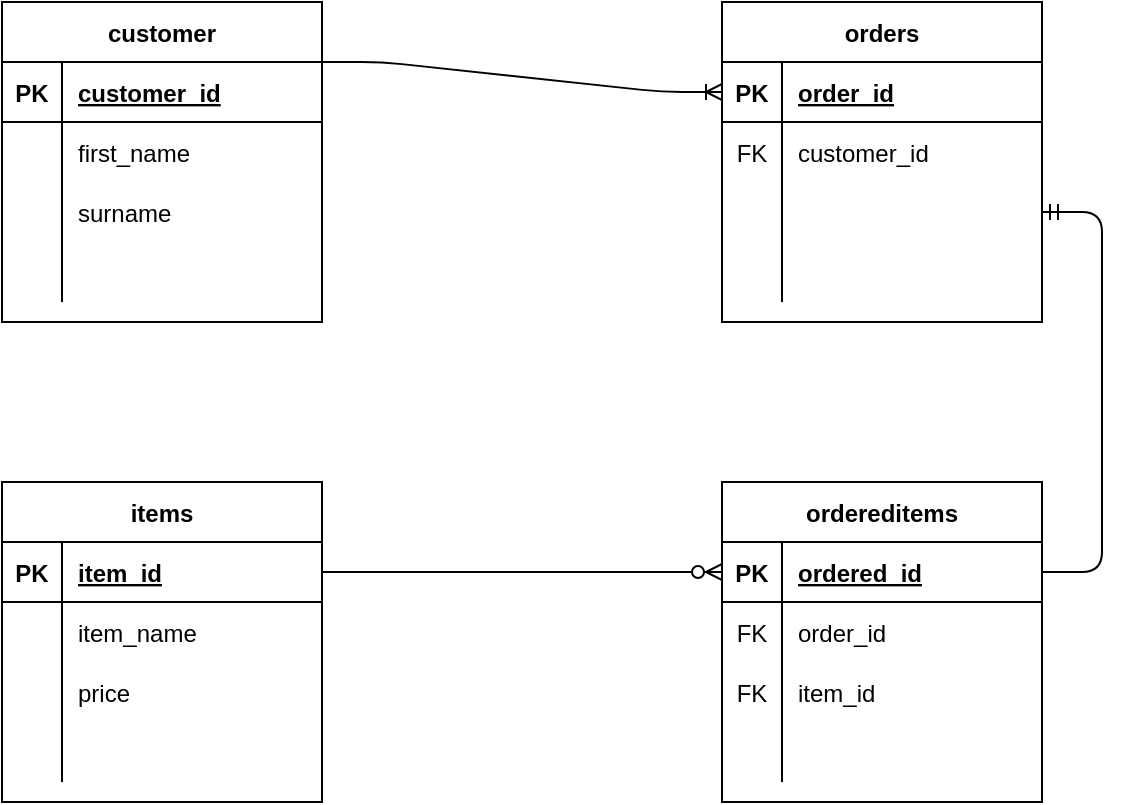 <mxfile version="14.1.8" type="device"><diagram id="Bu3g6aSiou_4Ef_6ma6W" name="Page-1"><mxGraphModel dx="768" dy="482" grid="1" gridSize="10" guides="1" tooltips="1" connect="1" arrows="1" fold="1" page="1" pageScale="1" pageWidth="827" pageHeight="1169" math="0" shadow="0"><root><mxCell id="0"/><mxCell id="1" parent="0"/><mxCell id="pVDZ4NUWF4KqFK-JRbEC-1" value="items" style="shape=table;startSize=30;container=1;collapsible=1;childLayout=tableLayout;fixedRows=1;rowLines=0;fontStyle=1;align=center;resizeLast=1;" parent="1" vertex="1"><mxGeometry x="120" y="280" width="160" height="160" as="geometry"/></mxCell><mxCell id="pVDZ4NUWF4KqFK-JRbEC-2" value="" style="shape=partialRectangle;collapsible=0;dropTarget=0;pointerEvents=0;fillColor=none;top=0;left=0;bottom=1;right=0;points=[[0,0.5],[1,0.5]];portConstraint=eastwest;" parent="pVDZ4NUWF4KqFK-JRbEC-1" vertex="1"><mxGeometry y="30" width="160" height="30" as="geometry"/></mxCell><mxCell id="pVDZ4NUWF4KqFK-JRbEC-3" value="PK" style="shape=partialRectangle;connectable=0;fillColor=none;top=0;left=0;bottom=0;right=0;fontStyle=1;overflow=hidden;" parent="pVDZ4NUWF4KqFK-JRbEC-2" vertex="1"><mxGeometry width="30" height="30" as="geometry"/></mxCell><mxCell id="pVDZ4NUWF4KqFK-JRbEC-4" value="item_id" style="shape=partialRectangle;connectable=0;fillColor=none;top=0;left=0;bottom=0;right=0;align=left;spacingLeft=6;fontStyle=5;overflow=hidden;" parent="pVDZ4NUWF4KqFK-JRbEC-2" vertex="1"><mxGeometry x="30" width="130" height="30" as="geometry"/></mxCell><mxCell id="pVDZ4NUWF4KqFK-JRbEC-5" value="" style="shape=partialRectangle;collapsible=0;dropTarget=0;pointerEvents=0;fillColor=none;top=0;left=0;bottom=0;right=0;points=[[0,0.5],[1,0.5]];portConstraint=eastwest;" parent="pVDZ4NUWF4KqFK-JRbEC-1" vertex="1"><mxGeometry y="60" width="160" height="30" as="geometry"/></mxCell><mxCell id="pVDZ4NUWF4KqFK-JRbEC-6" value="" style="shape=partialRectangle;connectable=0;fillColor=none;top=0;left=0;bottom=0;right=0;editable=1;overflow=hidden;" parent="pVDZ4NUWF4KqFK-JRbEC-5" vertex="1"><mxGeometry width="30" height="30" as="geometry"/></mxCell><mxCell id="pVDZ4NUWF4KqFK-JRbEC-7" value="item_name" style="shape=partialRectangle;connectable=0;fillColor=none;top=0;left=0;bottom=0;right=0;align=left;spacingLeft=6;overflow=hidden;" parent="pVDZ4NUWF4KqFK-JRbEC-5" vertex="1"><mxGeometry x="30" width="130" height="30" as="geometry"/></mxCell><mxCell id="pVDZ4NUWF4KqFK-JRbEC-8" value="" style="shape=partialRectangle;collapsible=0;dropTarget=0;pointerEvents=0;fillColor=none;top=0;left=0;bottom=0;right=0;points=[[0,0.5],[1,0.5]];portConstraint=eastwest;" parent="pVDZ4NUWF4KqFK-JRbEC-1" vertex="1"><mxGeometry y="90" width="160" height="30" as="geometry"/></mxCell><mxCell id="pVDZ4NUWF4KqFK-JRbEC-9" value="" style="shape=partialRectangle;connectable=0;fillColor=none;top=0;left=0;bottom=0;right=0;editable=1;overflow=hidden;" parent="pVDZ4NUWF4KqFK-JRbEC-8" vertex="1"><mxGeometry width="30" height="30" as="geometry"/></mxCell><mxCell id="pVDZ4NUWF4KqFK-JRbEC-10" value="price" style="shape=partialRectangle;connectable=0;fillColor=none;top=0;left=0;bottom=0;right=0;align=left;spacingLeft=6;overflow=hidden;" parent="pVDZ4NUWF4KqFK-JRbEC-8" vertex="1"><mxGeometry x="30" width="130" height="30" as="geometry"/></mxCell><mxCell id="pVDZ4NUWF4KqFK-JRbEC-11" value="" style="shape=partialRectangle;collapsible=0;dropTarget=0;pointerEvents=0;fillColor=none;top=0;left=0;bottom=0;right=0;points=[[0,0.5],[1,0.5]];portConstraint=eastwest;" parent="pVDZ4NUWF4KqFK-JRbEC-1" vertex="1"><mxGeometry y="120" width="160" height="30" as="geometry"/></mxCell><mxCell id="pVDZ4NUWF4KqFK-JRbEC-12" value="" style="shape=partialRectangle;connectable=0;fillColor=none;top=0;left=0;bottom=0;right=0;editable=1;overflow=hidden;" parent="pVDZ4NUWF4KqFK-JRbEC-11" vertex="1"><mxGeometry width="30" height="30" as="geometry"/></mxCell><mxCell id="pVDZ4NUWF4KqFK-JRbEC-13" value="" style="shape=partialRectangle;connectable=0;fillColor=none;top=0;left=0;bottom=0;right=0;align=left;spacingLeft=6;overflow=hidden;" parent="pVDZ4NUWF4KqFK-JRbEC-11" vertex="1"><mxGeometry x="30" width="130" height="30" as="geometry"/></mxCell><mxCell id="pVDZ4NUWF4KqFK-JRbEC-14" value="customer" style="shape=table;startSize=30;container=1;collapsible=1;childLayout=tableLayout;fixedRows=1;rowLines=0;fontStyle=1;align=center;resizeLast=1;" parent="1" vertex="1"><mxGeometry x="120" y="40" width="160" height="160" as="geometry"/></mxCell><mxCell id="pVDZ4NUWF4KqFK-JRbEC-15" value="" style="shape=partialRectangle;collapsible=0;dropTarget=0;pointerEvents=0;fillColor=none;top=0;left=0;bottom=1;right=0;points=[[0,0.5],[1,0.5]];portConstraint=eastwest;" parent="pVDZ4NUWF4KqFK-JRbEC-14" vertex="1"><mxGeometry y="30" width="160" height="30" as="geometry"/></mxCell><mxCell id="pVDZ4NUWF4KqFK-JRbEC-16" value="PK" style="shape=partialRectangle;connectable=0;fillColor=none;top=0;left=0;bottom=0;right=0;fontStyle=1;overflow=hidden;" parent="pVDZ4NUWF4KqFK-JRbEC-15" vertex="1"><mxGeometry width="30" height="30" as="geometry"/></mxCell><mxCell id="pVDZ4NUWF4KqFK-JRbEC-17" value="customer_id" style="shape=partialRectangle;connectable=0;fillColor=none;top=0;left=0;bottom=0;right=0;align=left;spacingLeft=6;fontStyle=5;overflow=hidden;" parent="pVDZ4NUWF4KqFK-JRbEC-15" vertex="1"><mxGeometry x="30" width="130" height="30" as="geometry"/></mxCell><mxCell id="pVDZ4NUWF4KqFK-JRbEC-18" value="" style="shape=partialRectangle;collapsible=0;dropTarget=0;pointerEvents=0;fillColor=none;top=0;left=0;bottom=0;right=0;points=[[0,0.5],[1,0.5]];portConstraint=eastwest;" parent="pVDZ4NUWF4KqFK-JRbEC-14" vertex="1"><mxGeometry y="60" width="160" height="30" as="geometry"/></mxCell><mxCell id="pVDZ4NUWF4KqFK-JRbEC-19" value="" style="shape=partialRectangle;connectable=0;fillColor=none;top=0;left=0;bottom=0;right=0;editable=1;overflow=hidden;" parent="pVDZ4NUWF4KqFK-JRbEC-18" vertex="1"><mxGeometry width="30" height="30" as="geometry"/></mxCell><mxCell id="pVDZ4NUWF4KqFK-JRbEC-20" value="first_name" style="shape=partialRectangle;connectable=0;fillColor=none;top=0;left=0;bottom=0;right=0;align=left;spacingLeft=6;overflow=hidden;" parent="pVDZ4NUWF4KqFK-JRbEC-18" vertex="1"><mxGeometry x="30" width="130" height="30" as="geometry"/></mxCell><mxCell id="pVDZ4NUWF4KqFK-JRbEC-21" value="" style="shape=partialRectangle;collapsible=0;dropTarget=0;pointerEvents=0;fillColor=none;top=0;left=0;bottom=0;right=0;points=[[0,0.5],[1,0.5]];portConstraint=eastwest;" parent="pVDZ4NUWF4KqFK-JRbEC-14" vertex="1"><mxGeometry y="90" width="160" height="30" as="geometry"/></mxCell><mxCell id="pVDZ4NUWF4KqFK-JRbEC-22" value="" style="shape=partialRectangle;connectable=0;fillColor=none;top=0;left=0;bottom=0;right=0;editable=1;overflow=hidden;" parent="pVDZ4NUWF4KqFK-JRbEC-21" vertex="1"><mxGeometry width="30" height="30" as="geometry"/></mxCell><mxCell id="pVDZ4NUWF4KqFK-JRbEC-23" value="surname" style="shape=partialRectangle;connectable=0;fillColor=none;top=0;left=0;bottom=0;right=0;align=left;spacingLeft=6;overflow=hidden;" parent="pVDZ4NUWF4KqFK-JRbEC-21" vertex="1"><mxGeometry x="30" width="130" height="30" as="geometry"/></mxCell><mxCell id="pVDZ4NUWF4KqFK-JRbEC-24" value="" style="shape=partialRectangle;collapsible=0;dropTarget=0;pointerEvents=0;fillColor=none;top=0;left=0;bottom=0;right=0;points=[[0,0.5],[1,0.5]];portConstraint=eastwest;" parent="pVDZ4NUWF4KqFK-JRbEC-14" vertex="1"><mxGeometry y="120" width="160" height="30" as="geometry"/></mxCell><mxCell id="pVDZ4NUWF4KqFK-JRbEC-25" value="" style="shape=partialRectangle;connectable=0;fillColor=none;top=0;left=0;bottom=0;right=0;editable=1;overflow=hidden;" parent="pVDZ4NUWF4KqFK-JRbEC-24" vertex="1"><mxGeometry width="30" height="30" as="geometry"/></mxCell><mxCell id="pVDZ4NUWF4KqFK-JRbEC-26" value="" style="shape=partialRectangle;connectable=0;fillColor=none;top=0;left=0;bottom=0;right=0;align=left;spacingLeft=6;overflow=hidden;" parent="pVDZ4NUWF4KqFK-JRbEC-24" vertex="1"><mxGeometry x="30" width="130" height="30" as="geometry"/></mxCell><mxCell id="pVDZ4NUWF4KqFK-JRbEC-53" style="edgeStyle=orthogonalEdgeStyle;rounded=0;orthogonalLoop=1;jettySize=auto;html=1;exitX=1;exitY=0.5;exitDx=0;exitDy=0;" parent="pVDZ4NUWF4KqFK-JRbEC-14" source="pVDZ4NUWF4KqFK-JRbEC-18" target="pVDZ4NUWF4KqFK-JRbEC-18" edge="1"><mxGeometry relative="1" as="geometry"/></mxCell><mxCell id="pVDZ4NUWF4KqFK-JRbEC-27" value="ordereditems" style="shape=table;startSize=30;container=1;collapsible=1;childLayout=tableLayout;fixedRows=1;rowLines=0;fontStyle=1;align=center;resizeLast=1;" parent="1" vertex="1"><mxGeometry x="480" y="280" width="160" height="160" as="geometry"/></mxCell><mxCell id="pVDZ4NUWF4KqFK-JRbEC-28" value="" style="shape=partialRectangle;collapsible=0;dropTarget=0;pointerEvents=0;fillColor=none;top=0;left=0;bottom=1;right=0;points=[[0,0.5],[1,0.5]];portConstraint=eastwest;" parent="pVDZ4NUWF4KqFK-JRbEC-27" vertex="1"><mxGeometry y="30" width="160" height="30" as="geometry"/></mxCell><mxCell id="pVDZ4NUWF4KqFK-JRbEC-29" value="PK" style="shape=partialRectangle;connectable=0;fillColor=none;top=0;left=0;bottom=0;right=0;fontStyle=1;overflow=hidden;" parent="pVDZ4NUWF4KqFK-JRbEC-28" vertex="1"><mxGeometry width="30" height="30" as="geometry"/></mxCell><mxCell id="pVDZ4NUWF4KqFK-JRbEC-30" value="ordered_id" style="shape=partialRectangle;connectable=0;fillColor=none;top=0;left=0;bottom=0;right=0;align=left;spacingLeft=6;fontStyle=5;overflow=hidden;" parent="pVDZ4NUWF4KqFK-JRbEC-28" vertex="1"><mxGeometry x="30" width="130" height="30" as="geometry"/></mxCell><mxCell id="pVDZ4NUWF4KqFK-JRbEC-31" value="" style="shape=partialRectangle;collapsible=0;dropTarget=0;pointerEvents=0;fillColor=none;top=0;left=0;bottom=0;right=0;points=[[0,0.5],[1,0.5]];portConstraint=eastwest;" parent="pVDZ4NUWF4KqFK-JRbEC-27" vertex="1"><mxGeometry y="60" width="160" height="30" as="geometry"/></mxCell><mxCell id="pVDZ4NUWF4KqFK-JRbEC-32" value="FK" style="shape=partialRectangle;connectable=0;fillColor=none;top=0;left=0;bottom=0;right=0;editable=1;overflow=hidden;" parent="pVDZ4NUWF4KqFK-JRbEC-31" vertex="1"><mxGeometry width="30" height="30" as="geometry"/></mxCell><mxCell id="pVDZ4NUWF4KqFK-JRbEC-33" value="order_id" style="shape=partialRectangle;connectable=0;fillColor=none;top=0;left=0;bottom=0;right=0;align=left;spacingLeft=6;overflow=hidden;" parent="pVDZ4NUWF4KqFK-JRbEC-31" vertex="1"><mxGeometry x="30" width="130" height="30" as="geometry"/></mxCell><mxCell id="pVDZ4NUWF4KqFK-JRbEC-34" value="" style="shape=partialRectangle;collapsible=0;dropTarget=0;pointerEvents=0;fillColor=none;top=0;left=0;bottom=0;right=0;points=[[0,0.5],[1,0.5]];portConstraint=eastwest;" parent="pVDZ4NUWF4KqFK-JRbEC-27" vertex="1"><mxGeometry y="90" width="160" height="30" as="geometry"/></mxCell><mxCell id="pVDZ4NUWF4KqFK-JRbEC-35" value="FK" style="shape=partialRectangle;connectable=0;fillColor=none;top=0;left=0;bottom=0;right=0;editable=1;overflow=hidden;" parent="pVDZ4NUWF4KqFK-JRbEC-34" vertex="1"><mxGeometry width="30" height="30" as="geometry"/></mxCell><mxCell id="pVDZ4NUWF4KqFK-JRbEC-36" value="item_id" style="shape=partialRectangle;connectable=0;fillColor=none;top=0;left=0;bottom=0;right=0;align=left;spacingLeft=6;overflow=hidden;" parent="pVDZ4NUWF4KqFK-JRbEC-34" vertex="1"><mxGeometry x="30" width="130" height="30" as="geometry"/></mxCell><mxCell id="pVDZ4NUWF4KqFK-JRbEC-37" value="" style="shape=partialRectangle;collapsible=0;dropTarget=0;pointerEvents=0;fillColor=none;top=0;left=0;bottom=0;right=0;points=[[0,0.5],[1,0.5]];portConstraint=eastwest;" parent="pVDZ4NUWF4KqFK-JRbEC-27" vertex="1"><mxGeometry y="120" width="160" height="30" as="geometry"/></mxCell><mxCell id="pVDZ4NUWF4KqFK-JRbEC-38" value="" style="shape=partialRectangle;connectable=0;fillColor=none;top=0;left=0;bottom=0;right=0;editable=1;overflow=hidden;" parent="pVDZ4NUWF4KqFK-JRbEC-37" vertex="1"><mxGeometry width="30" height="30" as="geometry"/></mxCell><mxCell id="pVDZ4NUWF4KqFK-JRbEC-39" value="" style="shape=partialRectangle;connectable=0;fillColor=none;top=0;left=0;bottom=0;right=0;align=left;spacingLeft=6;overflow=hidden;" parent="pVDZ4NUWF4KqFK-JRbEC-37" vertex="1"><mxGeometry x="30" width="130" height="30" as="geometry"/></mxCell><mxCell id="pVDZ4NUWF4KqFK-JRbEC-40" value="orders" style="shape=table;startSize=30;container=1;collapsible=1;childLayout=tableLayout;fixedRows=1;rowLines=0;fontStyle=1;align=center;resizeLast=1;" parent="1" vertex="1"><mxGeometry x="480" y="40" width="160" height="160" as="geometry"/></mxCell><mxCell id="pVDZ4NUWF4KqFK-JRbEC-41" value="" style="shape=partialRectangle;collapsible=0;dropTarget=0;pointerEvents=0;fillColor=none;top=0;left=0;bottom=1;right=0;points=[[0,0.5],[1,0.5]];portConstraint=eastwest;" parent="pVDZ4NUWF4KqFK-JRbEC-40" vertex="1"><mxGeometry y="30" width="160" height="30" as="geometry"/></mxCell><mxCell id="pVDZ4NUWF4KqFK-JRbEC-42" value="PK" style="shape=partialRectangle;connectable=0;fillColor=none;top=0;left=0;bottom=0;right=0;fontStyle=1;overflow=hidden;" parent="pVDZ4NUWF4KqFK-JRbEC-41" vertex="1"><mxGeometry width="30" height="30" as="geometry"/></mxCell><mxCell id="pVDZ4NUWF4KqFK-JRbEC-43" value="order_id" style="shape=partialRectangle;connectable=0;fillColor=none;top=0;left=0;bottom=0;right=0;align=left;spacingLeft=6;fontStyle=5;overflow=hidden;" parent="pVDZ4NUWF4KqFK-JRbEC-41" vertex="1"><mxGeometry x="30" width="130" height="30" as="geometry"/></mxCell><mxCell id="pVDZ4NUWF4KqFK-JRbEC-44" value="" style="shape=partialRectangle;collapsible=0;dropTarget=0;pointerEvents=0;fillColor=none;top=0;left=0;bottom=0;right=0;points=[[0,0.5],[1,0.5]];portConstraint=eastwest;" parent="pVDZ4NUWF4KqFK-JRbEC-40" vertex="1"><mxGeometry y="60" width="160" height="30" as="geometry"/></mxCell><mxCell id="pVDZ4NUWF4KqFK-JRbEC-45" value="FK" style="shape=partialRectangle;connectable=0;fillColor=none;top=0;left=0;bottom=0;right=0;editable=1;overflow=hidden;" parent="pVDZ4NUWF4KqFK-JRbEC-44" vertex="1"><mxGeometry width="30" height="30" as="geometry"/></mxCell><mxCell id="pVDZ4NUWF4KqFK-JRbEC-46" value="customer_id" style="shape=partialRectangle;connectable=0;fillColor=none;top=0;left=0;bottom=0;right=0;align=left;spacingLeft=6;overflow=hidden;" parent="pVDZ4NUWF4KqFK-JRbEC-44" vertex="1"><mxGeometry x="30" width="130" height="30" as="geometry"/></mxCell><mxCell id="pVDZ4NUWF4KqFK-JRbEC-47" value="" style="shape=partialRectangle;collapsible=0;dropTarget=0;pointerEvents=0;fillColor=none;top=0;left=0;bottom=0;right=0;points=[[0,0.5],[1,0.5]];portConstraint=eastwest;" parent="pVDZ4NUWF4KqFK-JRbEC-40" vertex="1"><mxGeometry y="90" width="160" height="30" as="geometry"/></mxCell><mxCell id="pVDZ4NUWF4KqFK-JRbEC-48" value="" style="shape=partialRectangle;connectable=0;fillColor=none;top=0;left=0;bottom=0;right=0;editable=1;overflow=hidden;" parent="pVDZ4NUWF4KqFK-JRbEC-47" vertex="1"><mxGeometry width="30" height="30" as="geometry"/></mxCell><mxCell id="pVDZ4NUWF4KqFK-JRbEC-49" value="" style="shape=partialRectangle;connectable=0;fillColor=none;top=0;left=0;bottom=0;right=0;align=left;spacingLeft=6;overflow=hidden;" parent="pVDZ4NUWF4KqFK-JRbEC-47" vertex="1"><mxGeometry x="30" width="130" height="30" as="geometry"/></mxCell><mxCell id="pVDZ4NUWF4KqFK-JRbEC-50" value="" style="shape=partialRectangle;collapsible=0;dropTarget=0;pointerEvents=0;fillColor=none;top=0;left=0;bottom=0;right=0;points=[[0,0.5],[1,0.5]];portConstraint=eastwest;" parent="pVDZ4NUWF4KqFK-JRbEC-40" vertex="1"><mxGeometry y="120" width="160" height="30" as="geometry"/></mxCell><mxCell id="pVDZ4NUWF4KqFK-JRbEC-51" value="" style="shape=partialRectangle;connectable=0;fillColor=none;top=0;left=0;bottom=0;right=0;editable=1;overflow=hidden;" parent="pVDZ4NUWF4KqFK-JRbEC-50" vertex="1"><mxGeometry width="30" height="30" as="geometry"/></mxCell><mxCell id="pVDZ4NUWF4KqFK-JRbEC-52" value="" style="shape=partialRectangle;connectable=0;fillColor=none;top=0;left=0;bottom=0;right=0;align=left;spacingLeft=6;overflow=hidden;" parent="pVDZ4NUWF4KqFK-JRbEC-50" vertex="1"><mxGeometry x="30" width="130" height="30" as="geometry"/></mxCell><mxCell id="pVDZ4NUWF4KqFK-JRbEC-54" value="" style="edgeStyle=entityRelationEdgeStyle;fontSize=12;html=1;endArrow=ERoneToMany;entryX=0;entryY=0.5;entryDx=0;entryDy=0;" parent="1" target="pVDZ4NUWF4KqFK-JRbEC-41" edge="1"><mxGeometry width="100" height="100" relative="1" as="geometry"><mxPoint x="280" y="70" as="sourcePoint"/><mxPoint x="470" y="90" as="targetPoint"/></mxGeometry></mxCell><mxCell id="pVDZ4NUWF4KqFK-JRbEC-56" value="" style="edgeStyle=entityRelationEdgeStyle;fontSize=12;html=1;endArrow=ERzeroToMany;endFill=1;entryX=0;entryY=0.5;entryDx=0;entryDy=0;exitX=1;exitY=0.5;exitDx=0;exitDy=0;" parent="1" source="pVDZ4NUWF4KqFK-JRbEC-2" target="pVDZ4NUWF4KqFK-JRbEC-28" edge="1"><mxGeometry width="100" height="100" relative="1" as="geometry"><mxPoint x="280" y="420" as="sourcePoint"/><mxPoint x="380" y="320" as="targetPoint"/></mxGeometry></mxCell><mxCell id="pVDZ4NUWF4KqFK-JRbEC-57" value="" style="edgeStyle=entityRelationEdgeStyle;fontSize=12;html=1;endArrow=ERmandOne;exitX=1;exitY=0.5;exitDx=0;exitDy=0;entryX=1;entryY=0.5;entryDx=0;entryDy=0;" parent="1" source="pVDZ4NUWF4KqFK-JRbEC-28" target="pVDZ4NUWF4KqFK-JRbEC-47" edge="1"><mxGeometry width="100" height="100" relative="1" as="geometry"><mxPoint x="370" y="290" as="sourcePoint"/><mxPoint x="470" y="190" as="targetPoint"/></mxGeometry></mxCell></root></mxGraphModel></diagram></mxfile>